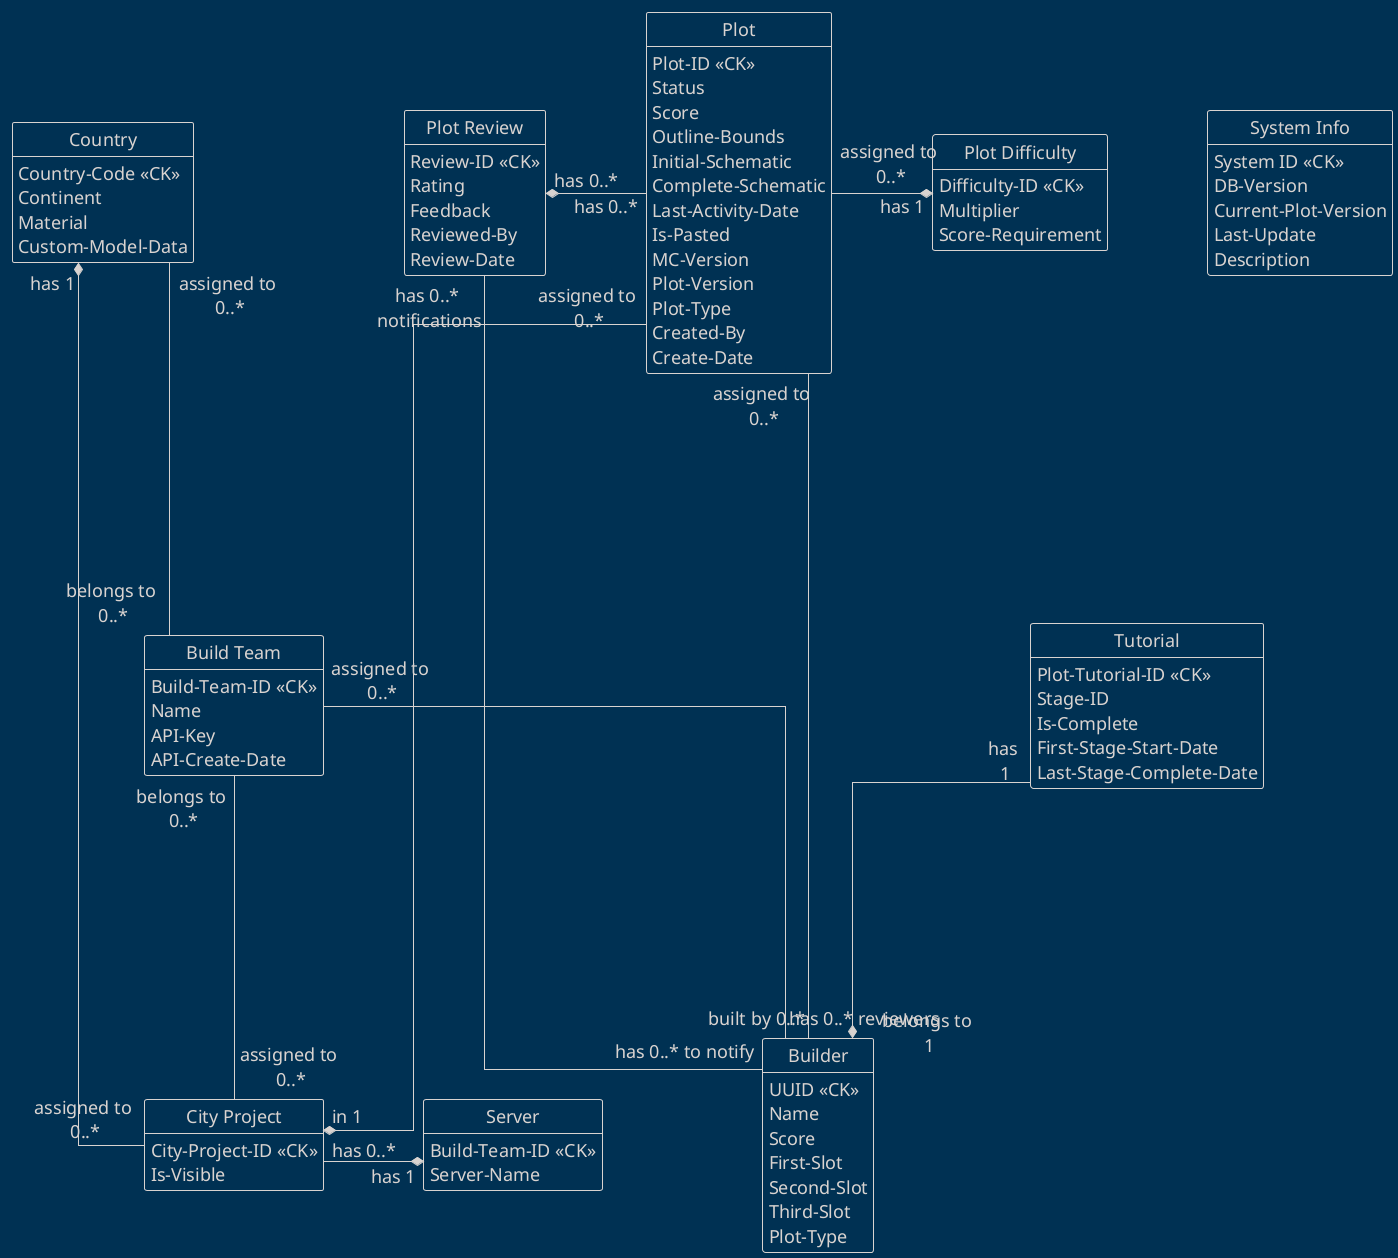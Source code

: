@startuml
skinparam nodesep 100
skinparam ranksep 250
skinparam defaultFontSize 18

skinparam linetype ortho

hide circle
hide empty members
!theme blueprint

entity "System Info" as system_info {
    System ID <<CK>>
    DB-Version
    Current-Plot-Version
    Last-Update
    Description
}

entity "Build Team" as build_team {
    Build-Team-ID <<CK>>
    Name
    API-Key
    API-Create-Date
}

entity "Server" as server {
    Build-Team-ID <<CK>>
    Server-Name
}

entity "Country" as country {
    Country-Code <<CK>>
    Continent
    Material
    Custom-Model-Data
}

entity "City Project" as city_project {
    City-Project-ID <<CK>>
    Is-Visible
}

entity "Builder" as builder {
    UUID <<CK>>
    Name
    Score
    First-Slot
    Second-Slot
    Third-Slot
    Plot-Type
}

entity "Plot Difficulty" as plot_difficulty {
    Difficulty-ID <<CK>>
    Multiplier
    Score-Requirement
}

entity "Plot" as plot {
    Plot-ID <<CK>>
    Status
    Score
    Outline-Bounds
    Initial-Schematic
    Complete-Schematic
    Last-Activity-Date
    Is-Pasted
    MC-Version
    Plot-Version
    Plot-Type
    Created-By
    Create-Date
}

entity "Tutorial" as tutorial {
    Plot-Tutorial-ID <<CK>>
    Stage-ID
    Is-Complete
    First-Stage-Start-Date
    Last-Stage-Complete-Date
}

entity "Plot Review" as plot_review {
    Review-ID <<CK>>
    Rating
    Feedback
    Reviewed-By
    Review-Date
}

build_team "belongs to \n0..*" -up- "assigned to \n0..*" country
build_team "belongs to \n0..*" -- "assigned to \n0..*" city_project
build_team "assigned to \n0..*" -- "has 0..* reviewers" builder
plot_review "has 0..*\n notifications" -- "has 0..* to notify" builder
plot_review "has 0..*" *- "has 0..*" plot

server "has 1" *--left- "has 0..*" city_project
country "has 1" *-- "assigned to \n0..*" city_project

plot "assigned to\n 0..*" -- "built by 0..*" builder

plot "assigned to \n0..*" ---* "in 1" city_project
plot "assigned to \n0..*" -right* "has 1" plot_difficulty

tutorial "has \n1" --* "belongs to \n1" builder
@enduml